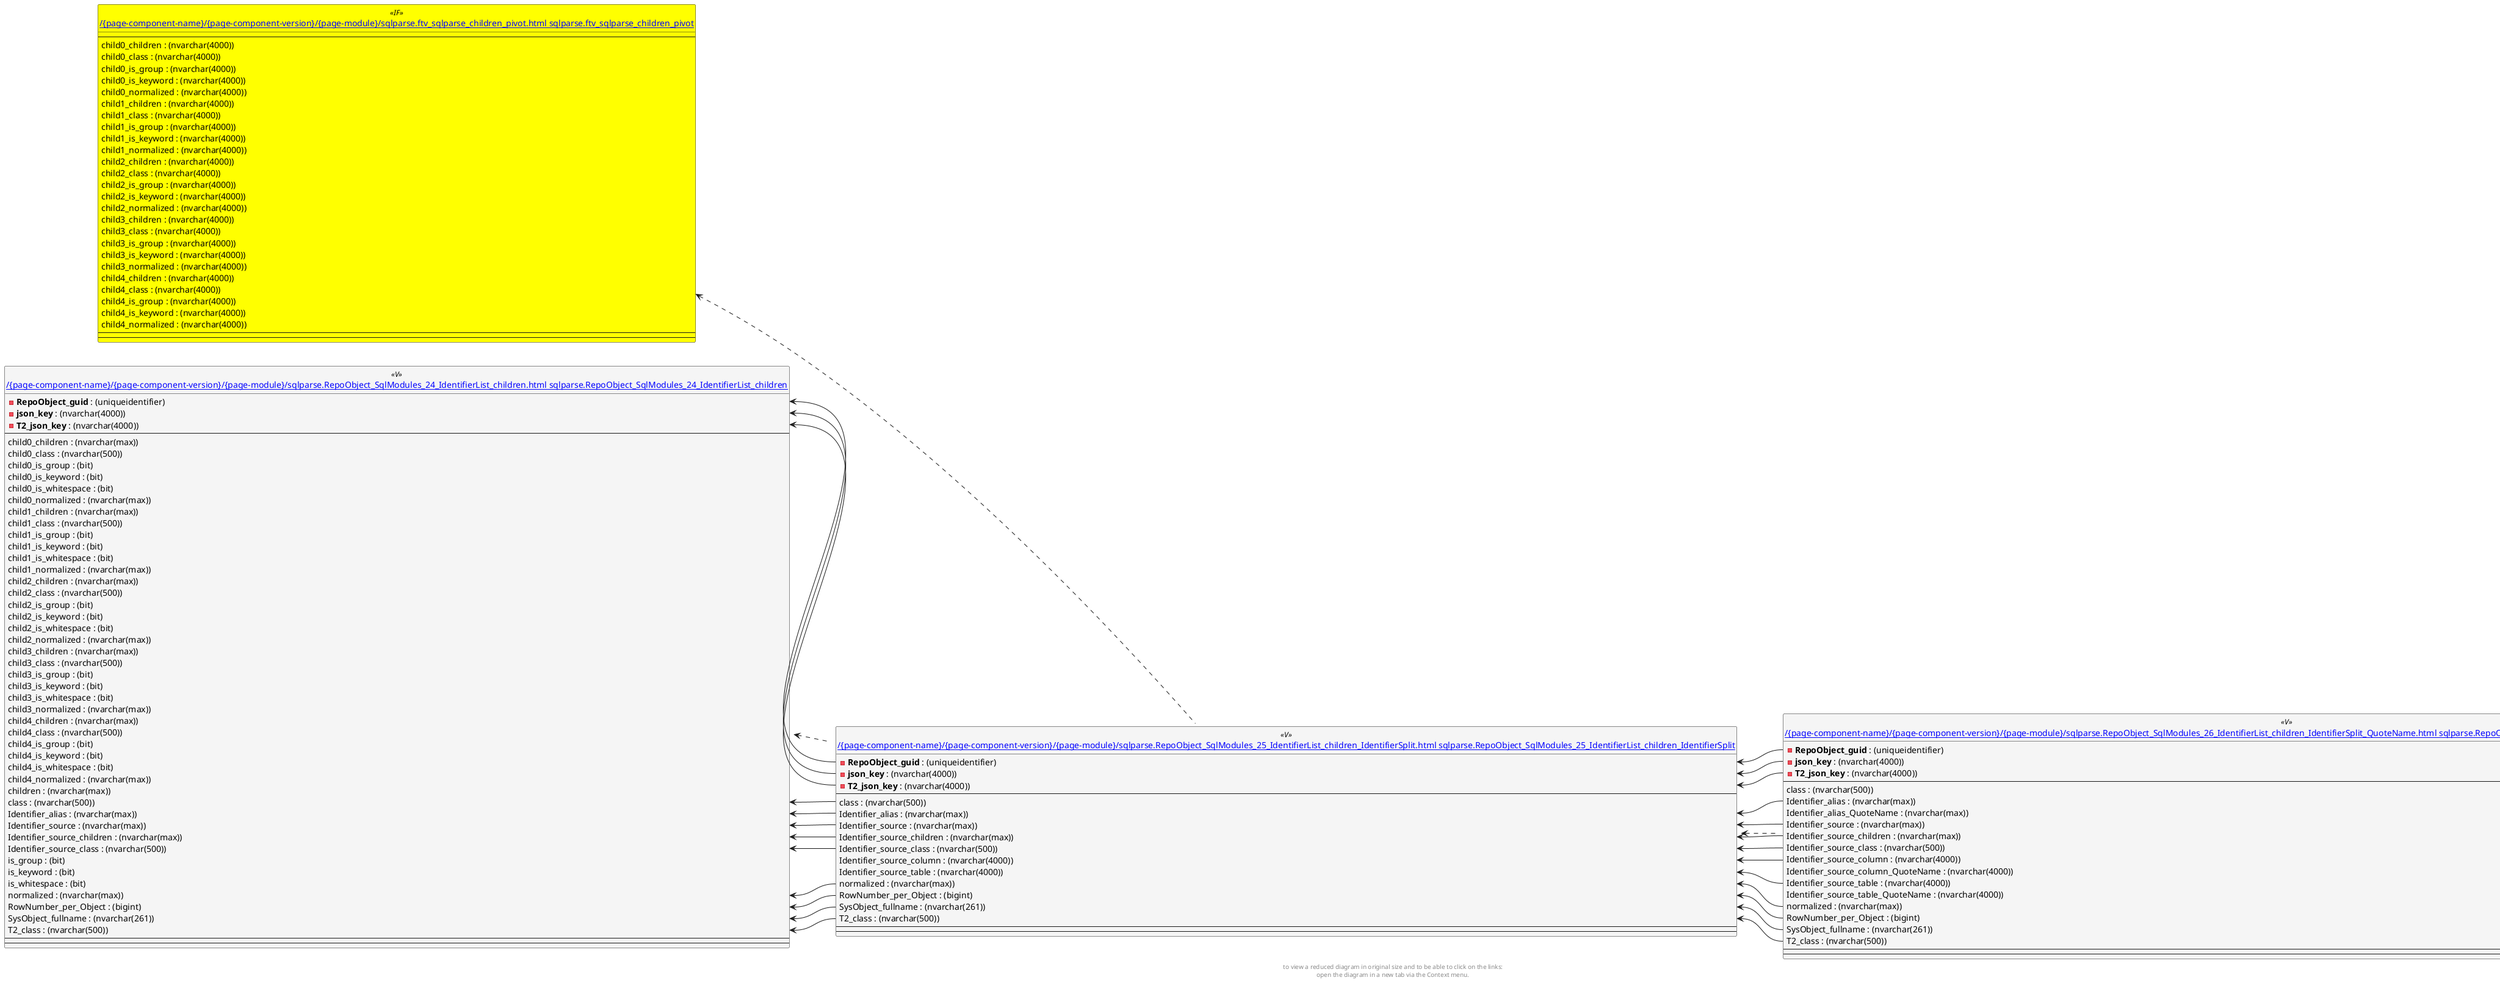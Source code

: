 @startuml
left to right direction
'top to bottom direction
hide circle
'avoide "." issues:
set namespaceSeparator none


skinparam class {
  BackgroundColor White
  BackgroundColor<<FN>> Yellow
  BackgroundColor<<FS>> Yellow
  BackgroundColor<<FT>> LightGray
  BackgroundColor<<IF>> Yellow
  BackgroundColor<<IS>> Yellow
  BackgroundColor<<P>> Aqua
  BackgroundColor<<PC>> Aqua
  BackgroundColor<<SN>> Yellow
  BackgroundColor<<SO>> SlateBlue
  BackgroundColor<<TF>> LightGray
  BackgroundColor<<TR>> Tomato
  BackgroundColor<<U>> White
  BackgroundColor<<V>> WhiteSmoke
  BackgroundColor<<X>> Aqua
}


entity "[[{site-url}/{page-component-name}/{page-component-version}/{page-module}/sqlparse.ftv_sqlparse_children_pivot.html sqlparse.ftv_sqlparse_children_pivot]]" as sqlparse.ftv_sqlparse_children_pivot << IF >> {
  --
  child0_children : (nvarchar(4000))
  child0_class : (nvarchar(4000))
  child0_is_group : (nvarchar(4000))
  child0_is_keyword : (nvarchar(4000))
  child0_normalized : (nvarchar(4000))
  child1_children : (nvarchar(4000))
  child1_class : (nvarchar(4000))
  child1_is_group : (nvarchar(4000))
  child1_is_keyword : (nvarchar(4000))
  child1_normalized : (nvarchar(4000))
  child2_children : (nvarchar(4000))
  child2_class : (nvarchar(4000))
  child2_is_group : (nvarchar(4000))
  child2_is_keyword : (nvarchar(4000))
  child2_normalized : (nvarchar(4000))
  child3_children : (nvarchar(4000))
  child3_class : (nvarchar(4000))
  child3_is_group : (nvarchar(4000))
  child3_is_keyword : (nvarchar(4000))
  child3_normalized : (nvarchar(4000))
  child4_children : (nvarchar(4000))
  child4_class : (nvarchar(4000))
  child4_is_group : (nvarchar(4000))
  child4_is_keyword : (nvarchar(4000))
  child4_normalized : (nvarchar(4000))
  --
  --
}

entity "[[{site-url}/{page-component-name}/{page-component-version}/{page-module}/sqlparse.RepoObject_SqlModules_24_IdentifierList_children.html sqlparse.RepoObject_SqlModules_24_IdentifierList_children]]" as sqlparse.RepoObject_SqlModules_24_IdentifierList_children << V >> {
  - **RepoObject_guid** : (uniqueidentifier)
  - **json_key** : (nvarchar(4000))
  - **T2_json_key** : (nvarchar(4000))
  --
  child0_children : (nvarchar(max))
  child0_class : (nvarchar(500))
  child0_is_group : (bit)
  child0_is_keyword : (bit)
  child0_is_whitespace : (bit)
  child0_normalized : (nvarchar(max))
  child1_children : (nvarchar(max))
  child1_class : (nvarchar(500))
  child1_is_group : (bit)
  child1_is_keyword : (bit)
  child1_is_whitespace : (bit)
  child1_normalized : (nvarchar(max))
  child2_children : (nvarchar(max))
  child2_class : (nvarchar(500))
  child2_is_group : (bit)
  child2_is_keyword : (bit)
  child2_is_whitespace : (bit)
  child2_normalized : (nvarchar(max))
  child3_children : (nvarchar(max))
  child3_class : (nvarchar(500))
  child3_is_group : (bit)
  child3_is_keyword : (bit)
  child3_is_whitespace : (bit)
  child3_normalized : (nvarchar(max))
  child4_children : (nvarchar(max))
  child4_class : (nvarchar(500))
  child4_is_group : (bit)
  child4_is_keyword : (bit)
  child4_is_whitespace : (bit)
  child4_normalized : (nvarchar(max))
  children : (nvarchar(max))
  class : (nvarchar(500))
  Identifier_alias : (nvarchar(max))
  Identifier_source : (nvarchar(max))
  Identifier_source_children : (nvarchar(max))
  Identifier_source_class : (nvarchar(500))
  is_group : (bit)
  is_keyword : (bit)
  is_whitespace : (bit)
  normalized : (nvarchar(max))
  RowNumber_per_Object : (bigint)
  SysObject_fullname : (nvarchar(261))
  T2_class : (nvarchar(500))
  --
  --
}

entity "[[{site-url}/{page-component-name}/{page-component-version}/{page-module}/sqlparse.RepoObject_SqlModules_25_IdentifierList_children_IdentifierSplit.html sqlparse.RepoObject_SqlModules_25_IdentifierList_children_IdentifierSplit]]" as sqlparse.RepoObject_SqlModules_25_IdentifierList_children_IdentifierSplit << V >> {
  - **RepoObject_guid** : (uniqueidentifier)
  - **json_key** : (nvarchar(4000))
  - **T2_json_key** : (nvarchar(4000))
  --
  class : (nvarchar(500))
  Identifier_alias : (nvarchar(max))
  Identifier_source : (nvarchar(max))
  Identifier_source_children : (nvarchar(max))
  Identifier_source_class : (nvarchar(500))
  Identifier_source_column : (nvarchar(4000))
  Identifier_source_table : (nvarchar(4000))
  normalized : (nvarchar(max))
  RowNumber_per_Object : (bigint)
  SysObject_fullname : (nvarchar(261))
  T2_class : (nvarchar(500))
  --
  --
}

entity "[[{site-url}/{page-component-name}/{page-component-version}/{page-module}/sqlparse.RepoObject_SqlModules_26_IdentifierList_children_IdentifierSplit_QuoteName.html sqlparse.RepoObject_SqlModules_26_IdentifierList_children_IdentifierSplit_QuoteName]]" as sqlparse.RepoObject_SqlModules_26_IdentifierList_children_IdentifierSplit_QuoteName << V >> {
  - **RepoObject_guid** : (uniqueidentifier)
  - **json_key** : (nvarchar(4000))
  - **T2_json_key** : (nvarchar(4000))
  --
  class : (nvarchar(500))
  Identifier_alias : (nvarchar(max))
  Identifier_alias_QuoteName : (nvarchar(max))
  Identifier_source : (nvarchar(max))
  Identifier_source_children : (nvarchar(max))
  Identifier_source_class : (nvarchar(500))
  Identifier_source_column : (nvarchar(4000))
  Identifier_source_column_QuoteName : (nvarchar(4000))
  Identifier_source_table : (nvarchar(4000))
  Identifier_source_table_QuoteName : (nvarchar(4000))
  normalized : (nvarchar(max))
  RowNumber_per_Object : (bigint)
  SysObject_fullname : (nvarchar(261))
  T2_class : (nvarchar(500))
  --
  --
}

sqlparse.ftv_sqlparse_children_pivot <.. sqlparse.RepoObject_SqlModules_25_IdentifierList_children_IdentifierSplit
sqlparse.RepoObject_SqlModules_24_IdentifierList_children <.. sqlparse.RepoObject_SqlModules_25_IdentifierList_children_IdentifierSplit
sqlparse.RepoObject_SqlModules_25_IdentifierList_children_IdentifierSplit <.. sqlparse.RepoObject_SqlModules_26_IdentifierList_children_IdentifierSplit_QuoteName
sqlparse.RepoObject_SqlModules_24_IdentifierList_children::class <-- sqlparse.RepoObject_SqlModules_25_IdentifierList_children_IdentifierSplit::class
sqlparse.RepoObject_SqlModules_24_IdentifierList_children::Identifier_alias <-- sqlparse.RepoObject_SqlModules_25_IdentifierList_children_IdentifierSplit::Identifier_alias
sqlparse.RepoObject_SqlModules_24_IdentifierList_children::Identifier_source <-- sqlparse.RepoObject_SqlModules_25_IdentifierList_children_IdentifierSplit::Identifier_source
sqlparse.RepoObject_SqlModules_24_IdentifierList_children::Identifier_source_children <-- sqlparse.RepoObject_SqlModules_25_IdentifierList_children_IdentifierSplit::Identifier_source_children
sqlparse.RepoObject_SqlModules_24_IdentifierList_children::Identifier_source_class <-- sqlparse.RepoObject_SqlModules_25_IdentifierList_children_IdentifierSplit::Identifier_source_class
sqlparse.RepoObject_SqlModules_24_IdentifierList_children::json_key <-- sqlparse.RepoObject_SqlModules_25_IdentifierList_children_IdentifierSplit::json_key
sqlparse.RepoObject_SqlModules_24_IdentifierList_children::normalized <-- sqlparse.RepoObject_SqlModules_25_IdentifierList_children_IdentifierSplit::normalized
sqlparse.RepoObject_SqlModules_24_IdentifierList_children::RepoObject_guid <-- sqlparse.RepoObject_SqlModules_25_IdentifierList_children_IdentifierSplit::RepoObject_guid
sqlparse.RepoObject_SqlModules_24_IdentifierList_children::RowNumber_per_Object <-- sqlparse.RepoObject_SqlModules_25_IdentifierList_children_IdentifierSplit::RowNumber_per_Object
sqlparse.RepoObject_SqlModules_24_IdentifierList_children::SysObject_fullname <-- sqlparse.RepoObject_SqlModules_25_IdentifierList_children_IdentifierSplit::SysObject_fullname
sqlparse.RepoObject_SqlModules_24_IdentifierList_children::T2_class <-- sqlparse.RepoObject_SqlModules_25_IdentifierList_children_IdentifierSplit::T2_class
sqlparse.RepoObject_SqlModules_24_IdentifierList_children::T2_json_key <-- sqlparse.RepoObject_SqlModules_25_IdentifierList_children_IdentifierSplit::T2_json_key
sqlparse.RepoObject_SqlModules_25_IdentifierList_children_IdentifierSplit::Identifier_alias <-- sqlparse.RepoObject_SqlModules_26_IdentifierList_children_IdentifierSplit_QuoteName::Identifier_alias
sqlparse.RepoObject_SqlModules_25_IdentifierList_children_IdentifierSplit::Identifier_source <-- sqlparse.RepoObject_SqlModules_26_IdentifierList_children_IdentifierSplit_QuoteName::Identifier_source
sqlparse.RepoObject_SqlModules_25_IdentifierList_children_IdentifierSplit::Identifier_source_children <-- sqlparse.RepoObject_SqlModules_26_IdentifierList_children_IdentifierSplit_QuoteName::Identifier_source_children
sqlparse.RepoObject_SqlModules_25_IdentifierList_children_IdentifierSplit::Identifier_source_class <-- sqlparse.RepoObject_SqlModules_26_IdentifierList_children_IdentifierSplit_QuoteName::Identifier_source_class
sqlparse.RepoObject_SqlModules_25_IdentifierList_children_IdentifierSplit::Identifier_source_column <-- sqlparse.RepoObject_SqlModules_26_IdentifierList_children_IdentifierSplit_QuoteName::Identifier_source_column
sqlparse.RepoObject_SqlModules_25_IdentifierList_children_IdentifierSplit::Identifier_source_table <-- sqlparse.RepoObject_SqlModules_26_IdentifierList_children_IdentifierSplit_QuoteName::Identifier_source_table
sqlparse.RepoObject_SqlModules_25_IdentifierList_children_IdentifierSplit::json_key <-- sqlparse.RepoObject_SqlModules_26_IdentifierList_children_IdentifierSplit_QuoteName::json_key
sqlparse.RepoObject_SqlModules_25_IdentifierList_children_IdentifierSplit::normalized <-- sqlparse.RepoObject_SqlModules_26_IdentifierList_children_IdentifierSplit_QuoteName::normalized
sqlparse.RepoObject_SqlModules_25_IdentifierList_children_IdentifierSplit::RepoObject_guid <-- sqlparse.RepoObject_SqlModules_26_IdentifierList_children_IdentifierSplit_QuoteName::RepoObject_guid
sqlparse.RepoObject_SqlModules_25_IdentifierList_children_IdentifierSplit::RowNumber_per_Object <-- sqlparse.RepoObject_SqlModules_26_IdentifierList_children_IdentifierSplit_QuoteName::RowNumber_per_Object
sqlparse.RepoObject_SqlModules_25_IdentifierList_children_IdentifierSplit::SysObject_fullname <-- sqlparse.RepoObject_SqlModules_26_IdentifierList_children_IdentifierSplit_QuoteName::SysObject_fullname
sqlparse.RepoObject_SqlModules_25_IdentifierList_children_IdentifierSplit::T2_class <-- sqlparse.RepoObject_SqlModules_26_IdentifierList_children_IdentifierSplit_QuoteName::T2_class
sqlparse.RepoObject_SqlModules_25_IdentifierList_children_IdentifierSplit::T2_json_key <-- sqlparse.RepoObject_SqlModules_26_IdentifierList_children_IdentifierSplit_QuoteName::T2_json_key
footer
to view a reduced diagram in original size and to be able to click on the links:
open the diagram in a new tab via the Context menu.
end footer

@enduml

